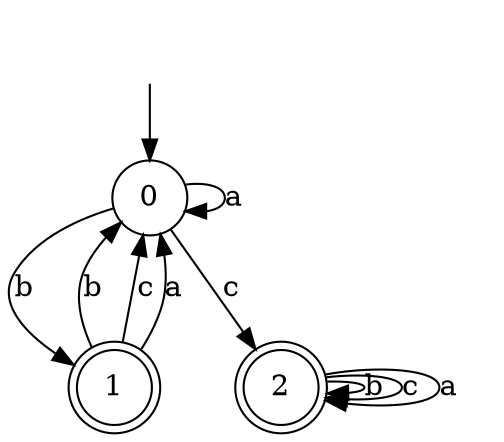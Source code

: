 digraph g {
__start [label=""shape=none]
	0[shape="circle" label="0"]
	1[shape="doublecircle" label="1"]
	2[shape="doublecircle" label="2"]
__start -> 0
	0->1 [label="b"]
	0->2 [label="c"]
	0->0 [label="a"]
	1->0 [label="b"]
	1->0 [label="c"]
	1->0 [label="a"]
	2->2 [label="b"]
	2->2 [label="c"]
	2->2 [label="a"]
}